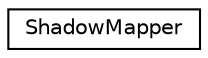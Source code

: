 digraph "Graphical Class Hierarchy"
{
 // LATEX_PDF_SIZE
  edge [fontname="Helvetica",fontsize="10",labelfontname="Helvetica",labelfontsize="10"];
  node [fontname="Helvetica",fontsize="10",shape=record];
  rankdir="LR";
  Node0 [label="ShadowMapper",height=0.2,width=0.4,color="black", fillcolor="white", style="filled",URL="$class_shadow_mapper.html",tooltip=" "];
}
